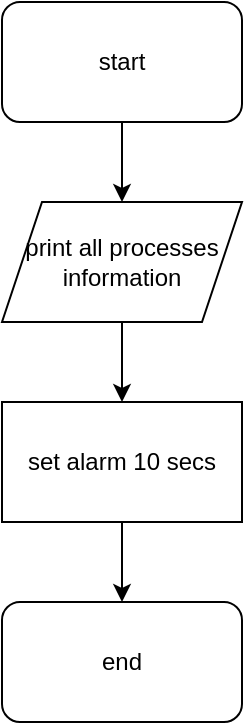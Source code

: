 <mxfile version="24.2.5" type="device">
  <diagram name="페이지-1" id="Fg3F8MiWt500lfujR5S4">
    <mxGraphModel dx="1194" dy="657" grid="1" gridSize="10" guides="1" tooltips="1" connect="1" arrows="1" fold="1" page="1" pageScale="1" pageWidth="827" pageHeight="1169" math="0" shadow="0">
      <root>
        <mxCell id="0" />
        <mxCell id="1" parent="0" />
        <mxCell id="Xrz4ZLWfAwfnYSgGnZuo-4" value="" style="edgeStyle=orthogonalEdgeStyle;rounded=0;orthogonalLoop=1;jettySize=auto;html=1;" edge="1" parent="1" source="Xrz4ZLWfAwfnYSgGnZuo-1" target="Xrz4ZLWfAwfnYSgGnZuo-2">
          <mxGeometry relative="1" as="geometry" />
        </mxCell>
        <mxCell id="Xrz4ZLWfAwfnYSgGnZuo-1" value="start" style="rounded=1;whiteSpace=wrap;html=1;" vertex="1" parent="1">
          <mxGeometry x="360" y="130" width="120" height="60" as="geometry" />
        </mxCell>
        <mxCell id="Xrz4ZLWfAwfnYSgGnZuo-6" value="" style="edgeStyle=orthogonalEdgeStyle;rounded=0;orthogonalLoop=1;jettySize=auto;html=1;" edge="1" parent="1" source="Xrz4ZLWfAwfnYSgGnZuo-2" target="Xrz4ZLWfAwfnYSgGnZuo-5">
          <mxGeometry relative="1" as="geometry" />
        </mxCell>
        <mxCell id="Xrz4ZLWfAwfnYSgGnZuo-2" value="print all processes&lt;div&gt;information&lt;/div&gt;" style="shape=parallelogram;perimeter=parallelogramPerimeter;whiteSpace=wrap;html=1;fixedSize=1;" vertex="1" parent="1">
          <mxGeometry x="360" y="230" width="120" height="60" as="geometry" />
        </mxCell>
        <mxCell id="Xrz4ZLWfAwfnYSgGnZuo-8" value="" style="edgeStyle=orthogonalEdgeStyle;rounded=0;orthogonalLoop=1;jettySize=auto;html=1;" edge="1" parent="1" source="Xrz4ZLWfAwfnYSgGnZuo-5" target="Xrz4ZLWfAwfnYSgGnZuo-7">
          <mxGeometry relative="1" as="geometry" />
        </mxCell>
        <mxCell id="Xrz4ZLWfAwfnYSgGnZuo-5" value="set alarm 10 secs" style="rounded=0;whiteSpace=wrap;html=1;" vertex="1" parent="1">
          <mxGeometry x="360" y="330" width="120" height="60" as="geometry" />
        </mxCell>
        <mxCell id="Xrz4ZLWfAwfnYSgGnZuo-7" value="end" style="rounded=1;whiteSpace=wrap;html=1;" vertex="1" parent="1">
          <mxGeometry x="360" y="430" width="120" height="60" as="geometry" />
        </mxCell>
      </root>
    </mxGraphModel>
  </diagram>
</mxfile>
